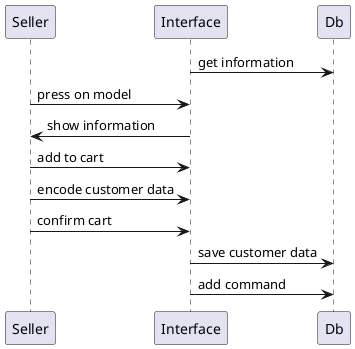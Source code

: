 
@startuml
participant Seller
participant Interface
participant Db
Interface ->Db: get information
Seller-> Interface: press on model

Interface->Seller: show information

Seller-> Interface: add to cart
Seller-> Interface: encode customer data

Seller-> Interface: confirm cart
Interface -> Db: save customer data
Interface -> Db: add command

@enduml